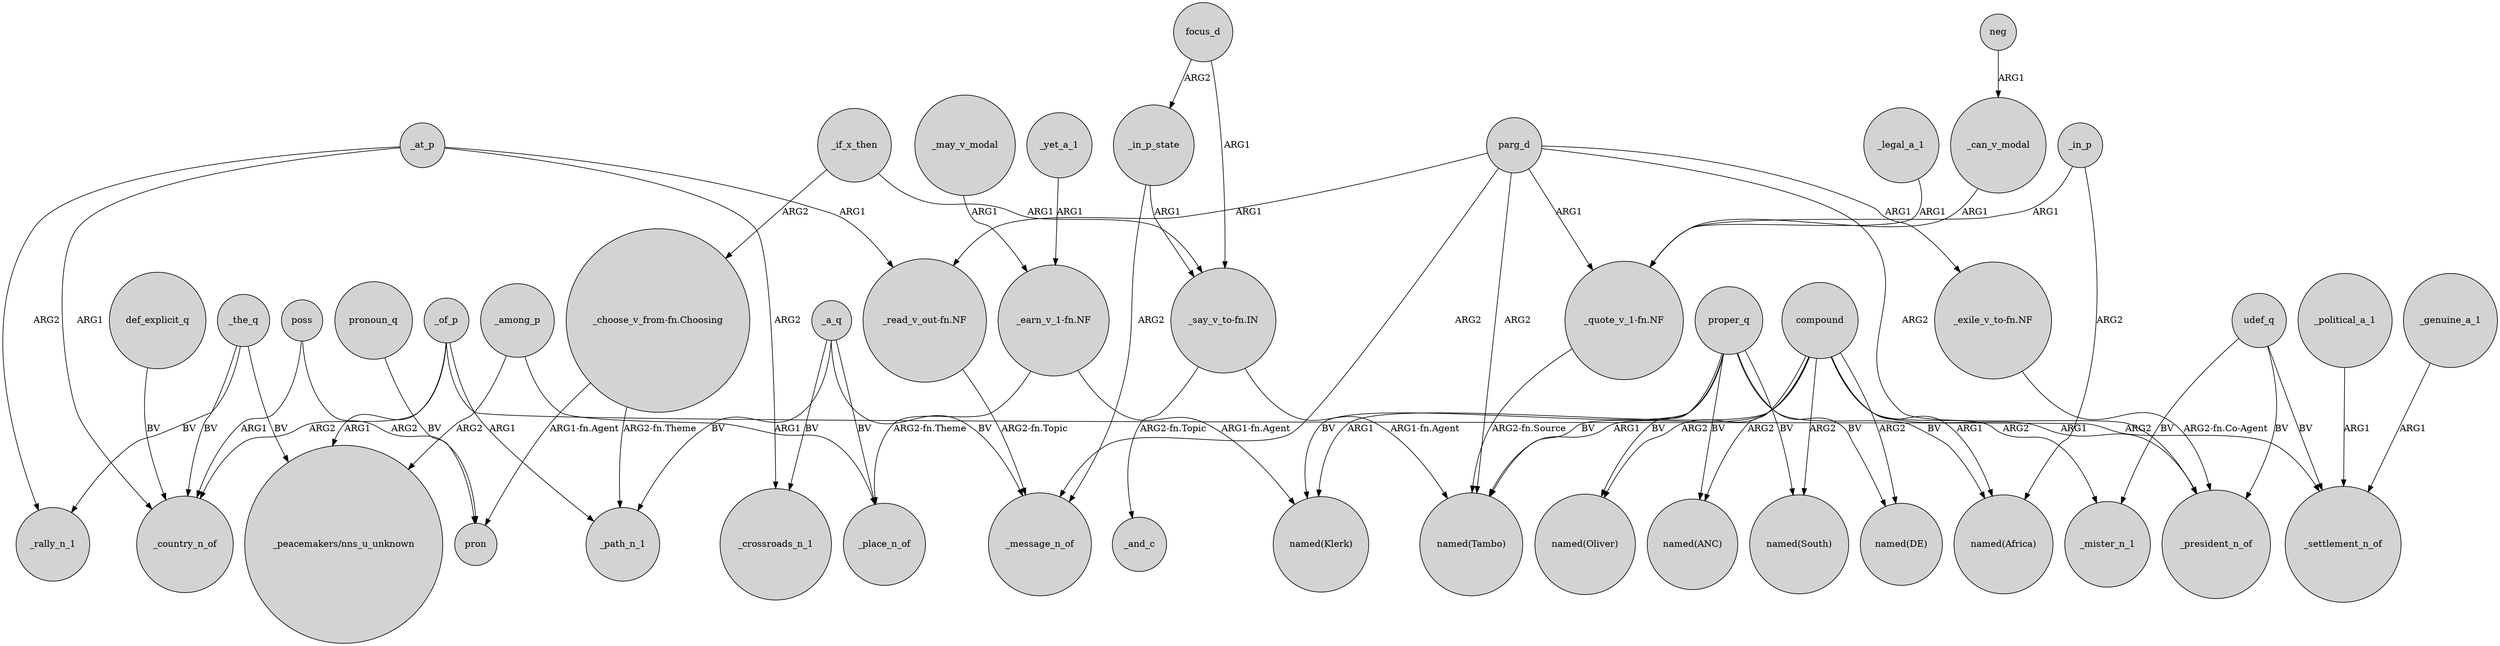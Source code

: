 digraph {
	node [shape=circle style=filled]
	_of_p -> _country_n_of [label=ARG2]
	"_quote_v_1-fn.NF" -> "named(Tambo)" [label="ARG2-fn.Source"]
	_at_p -> _rally_n_1 [label=ARG2]
	compound -> "named(South)" [label=ARG2]
	proper_q -> "named(Africa)" [label=BV]
	poss -> pron [label=ARG2]
	_of_p -> _path_n_1 [label=ARG1]
	compound -> "named(Klerk)" [label=ARG1]
	"_choose_v_from-fn.Choosing" -> pron [label="ARG1-fn.Agent"]
	compound -> _mister_n_1 [label=ARG2]
	focus_d -> _in_p_state [label=ARG2]
	_legal_a_1 -> "_quote_v_1-fn.NF" [label=ARG1]
	udef_q -> _mister_n_1 [label=BV]
	compound -> "named(Africa)" [label=ARG1]
	_if_x_then -> "_choose_v_from-fn.Choosing" [label=ARG2]
	parg_d -> "_read_v_out-fn.NF" [label=ARG1]
	parg_d -> "_exile_v_to-fn.NF" [label=ARG1]
	_a_q -> _crossroads_n_1 [label=BV]
	compound -> "named(DE)" [label=ARG2]
	proper_q -> "named(Tambo)" [label=BV]
	_at_p -> "_read_v_out-fn.NF" [label=ARG1]
	parg_d -> "_quote_v_1-fn.NF" [label=ARG1]
	_may_v_modal -> "_earn_v_1-fn.NF" [label=ARG1]
	_if_x_then -> "_say_v_to-fn.IN" [label=ARG1]
	_in_p_state -> _message_n_of [label=ARG2]
	pronoun_q -> pron [label=BV]
	_the_q -> _country_n_of [label=BV]
	proper_q -> "named(ANC)" [label=BV]
	def_explicit_q -> _country_n_of [label=BV]
	compound -> _president_n_of [label=ARG1]
	compound -> "named(Tambo)" [label=ARG1]
	udef_q -> _president_n_of [label=BV]
	parg_d -> _message_n_of [label=ARG2]
	proper_q -> "named(Oliver)" [label=BV]
	proper_q -> "named(DE)" [label=BV]
	_a_q -> _path_n_1 [label=BV]
	"_say_v_to-fn.IN" -> _and_c [label="ARG2-fn.Topic"]
	poss -> _country_n_of [label=ARG1]
	"_exile_v_to-fn.NF" -> _president_n_of [label="ARG2-fn.Co-Agent"]
	compound -> "named(ANC)" [label=ARG2]
	_of_p -> "_peacemakers/nns_u_unknown" [label=ARG1]
	"_choose_v_from-fn.Choosing" -> _path_n_1 [label="ARG2-fn.Theme"]
	parg_d -> _president_n_of [label=ARG2]
	parg_d -> "named(Tambo)" [label=ARG2]
	_among_p -> _place_n_of [label=ARG1]
	_political_a_1 -> _settlement_n_of [label=ARG1]
	"_say_v_to-fn.IN" -> "named(Tambo)" [label="ARG1-fn.Agent"]
	compound -> "named(Oliver)" [label=ARG2]
	_in_p -> "named(Africa)" [label=ARG2]
	neg -> _can_v_modal [label=ARG1]
	_a_q -> _place_n_of [label=BV]
	_genuine_a_1 -> _settlement_n_of [label=ARG1]
	_the_q -> "_peacemakers/nns_u_unknown" [label=BV]
	_can_v_modal -> "_quote_v_1-fn.NF" [label=ARG1]
	_a_q -> _message_n_of [label=BV]
	_yet_a_1 -> "_earn_v_1-fn.NF" [label=ARG1]
	_of_p -> _settlement_n_of [label=ARG2]
	udef_q -> _settlement_n_of [label=BV]
	proper_q -> "named(Klerk)" [label=BV]
	_the_q -> _rally_n_1 [label=BV]
	_at_p -> _crossroads_n_1 [label=ARG2]
	_in_p -> "_quote_v_1-fn.NF" [label=ARG1]
	"_earn_v_1-fn.NF" -> _place_n_of [label="ARG2-fn.Theme"]
	_among_p -> "_peacemakers/nns_u_unknown" [label=ARG2]
	proper_q -> "named(South)" [label=BV]
	_in_p_state -> "_say_v_to-fn.IN" [label=ARG1]
	"_earn_v_1-fn.NF" -> "named(Klerk)" [label="ARG1-fn.Agent"]
	focus_d -> "_say_v_to-fn.IN" [label=ARG1]
	"_read_v_out-fn.NF" -> _message_n_of [label="ARG2-fn.Topic"]
	_at_p -> _country_n_of [label=ARG1]
}
